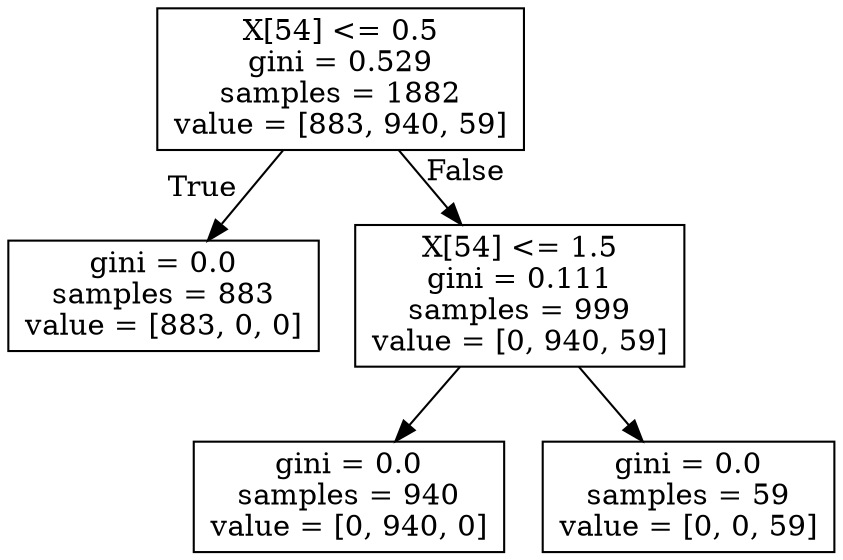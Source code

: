 digraph Tree {
node [shape=box] ;
0 [label="X[54] <= 0.5\ngini = 0.529\nsamples = 1882\nvalue = [883, 940, 59]"] ;
1 [label="gini = 0.0\nsamples = 883\nvalue = [883, 0, 0]"] ;
0 -> 1 [labeldistance=2.5, labelangle=45, headlabel="True"] ;
2 [label="X[54] <= 1.5\ngini = 0.111\nsamples = 999\nvalue = [0, 940, 59]"] ;
0 -> 2 [labeldistance=2.5, labelangle=-45, headlabel="False"] ;
3 [label="gini = 0.0\nsamples = 940\nvalue = [0, 940, 0]"] ;
2 -> 3 ;
4 [label="gini = 0.0\nsamples = 59\nvalue = [0, 0, 59]"] ;
2 -> 4 ;
}